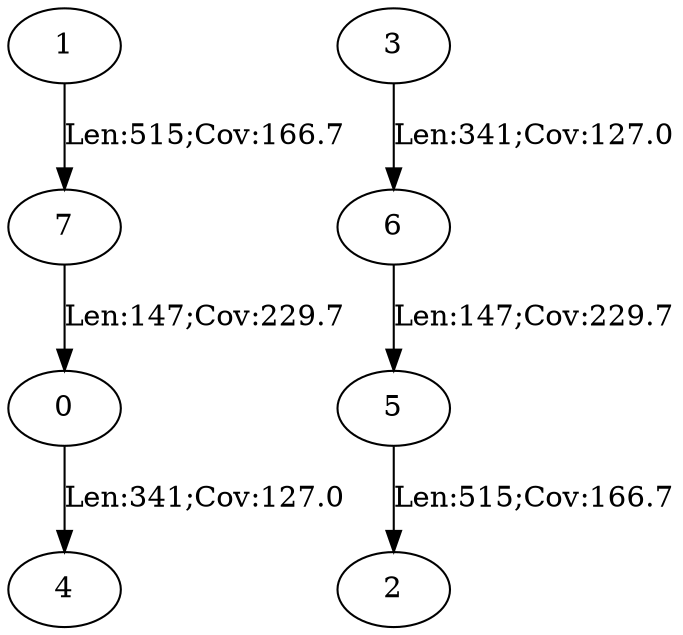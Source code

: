 digraph {
0;
1;
2;
3;
4;
5;
6;
7;
7 -> 0 [label="Len:147;Cov:229.7"];
6 -> 5 [label="Len:147;Cov:229.7"];
3 -> 6 [label="Len:341;Cov:127.0"];
0 -> 4 [label="Len:341;Cov:127.0"];
5 -> 2 [label="Len:515;Cov:166.7"];
1 -> 7 [label="Len:515;Cov:166.7"];
}